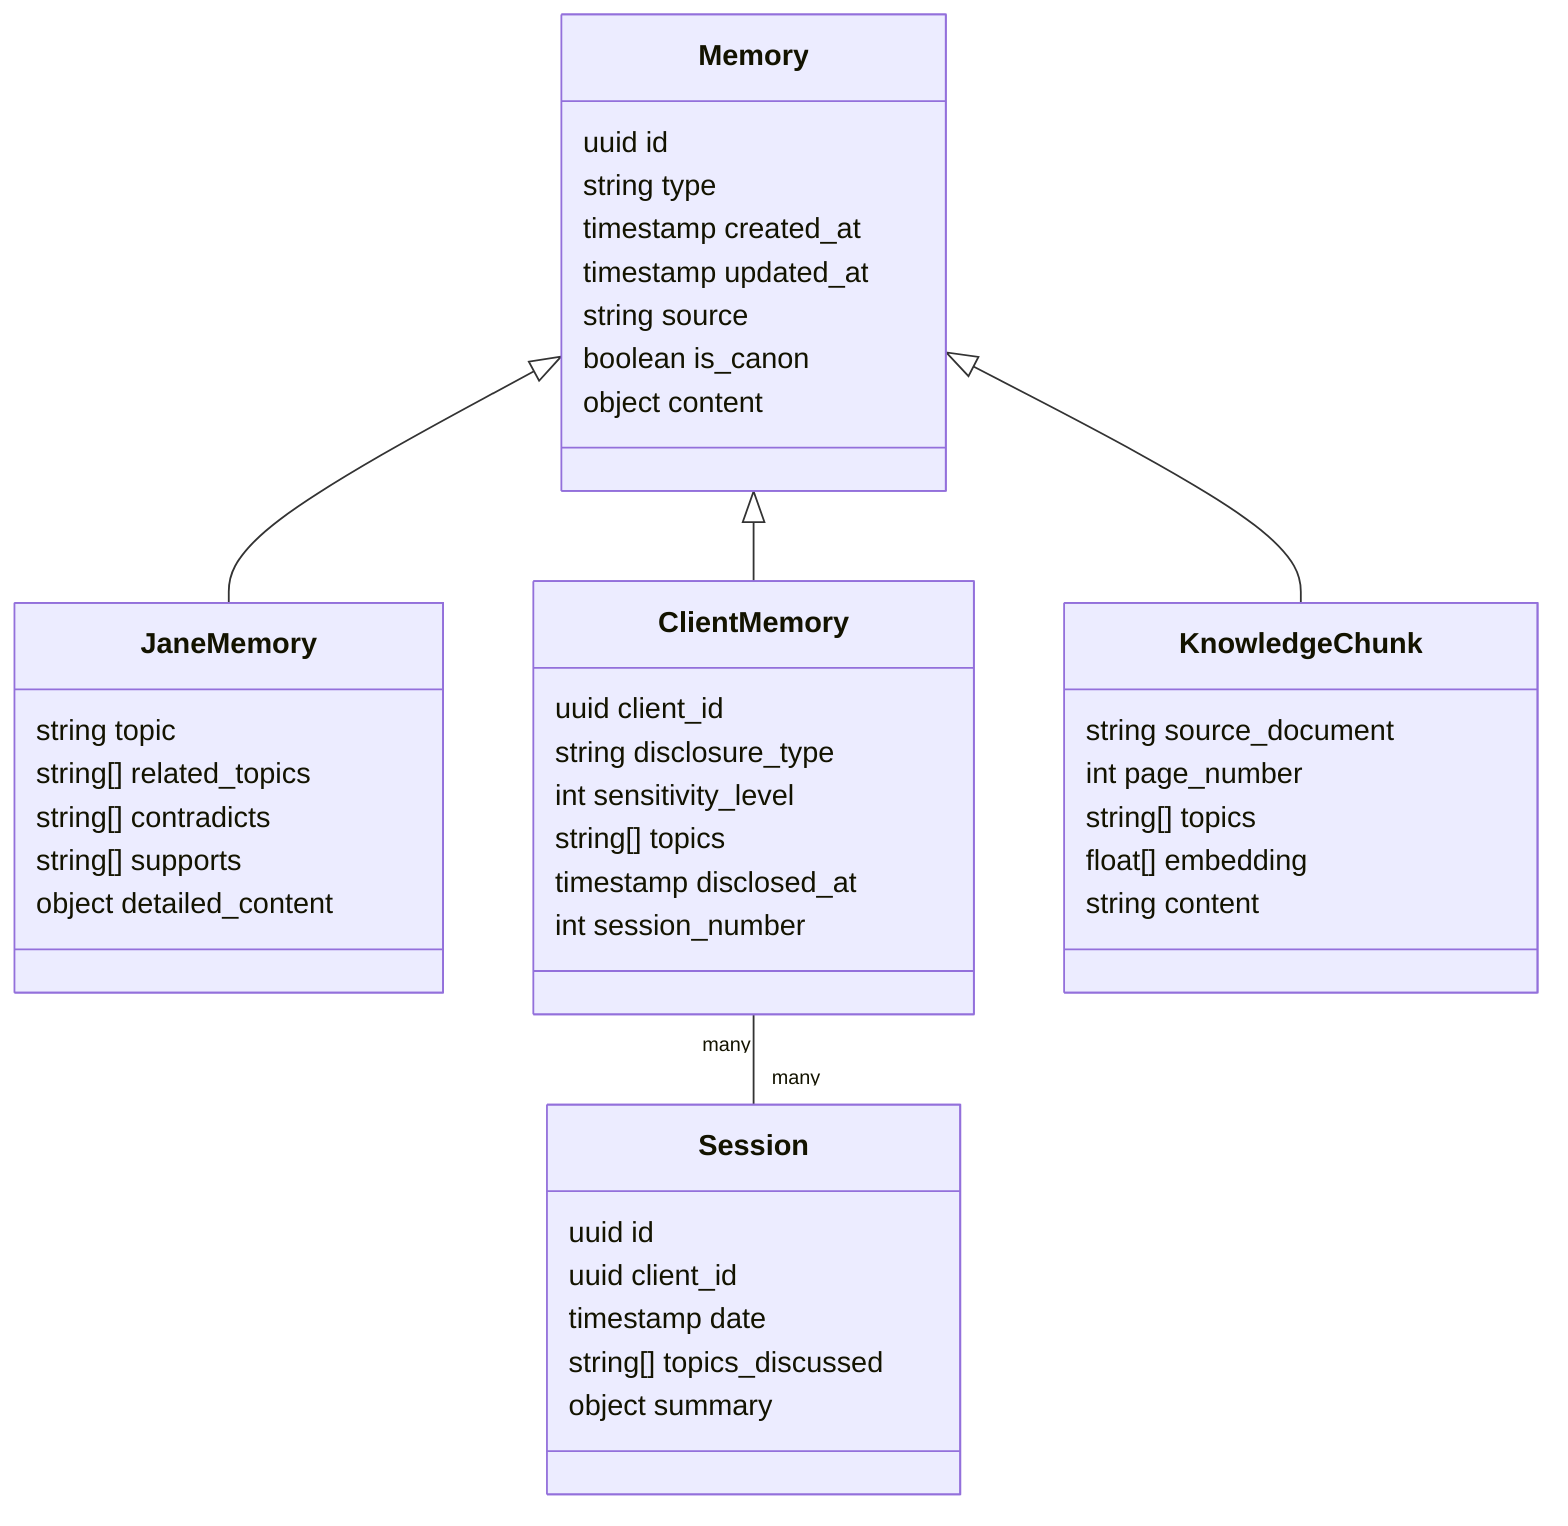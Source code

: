 %%% Memory Data Model
classDiagram
    class Memory {
        uuid id
        string type
        timestamp created_at
        timestamp updated_at
        string source
        boolean is_canon
        object content
    }
    
    class JaneMemory {
        string topic
        string[] related_topics
        string[] contradicts
        string[] supports
        object detailed_content
    }
    
    class ClientMemory {
        uuid client_id
        string disclosure_type
        int sensitivity_level
        string[] topics
        timestamp disclosed_at
        int session_number
    }
    
    class KnowledgeChunk {
        string source_document
        int page_number
        string[] topics
        float[] embedding
        string content
    }
    
    class Session {
        uuid id
        uuid client_id
        timestamp date
        string[] topics_discussed
        object summary
    }
    
    Memory <|-- JaneMemory
    Memory <|-- ClientMemory
    Memory <|-- KnowledgeChunk
    ClientMemory "many" -- "many" Session